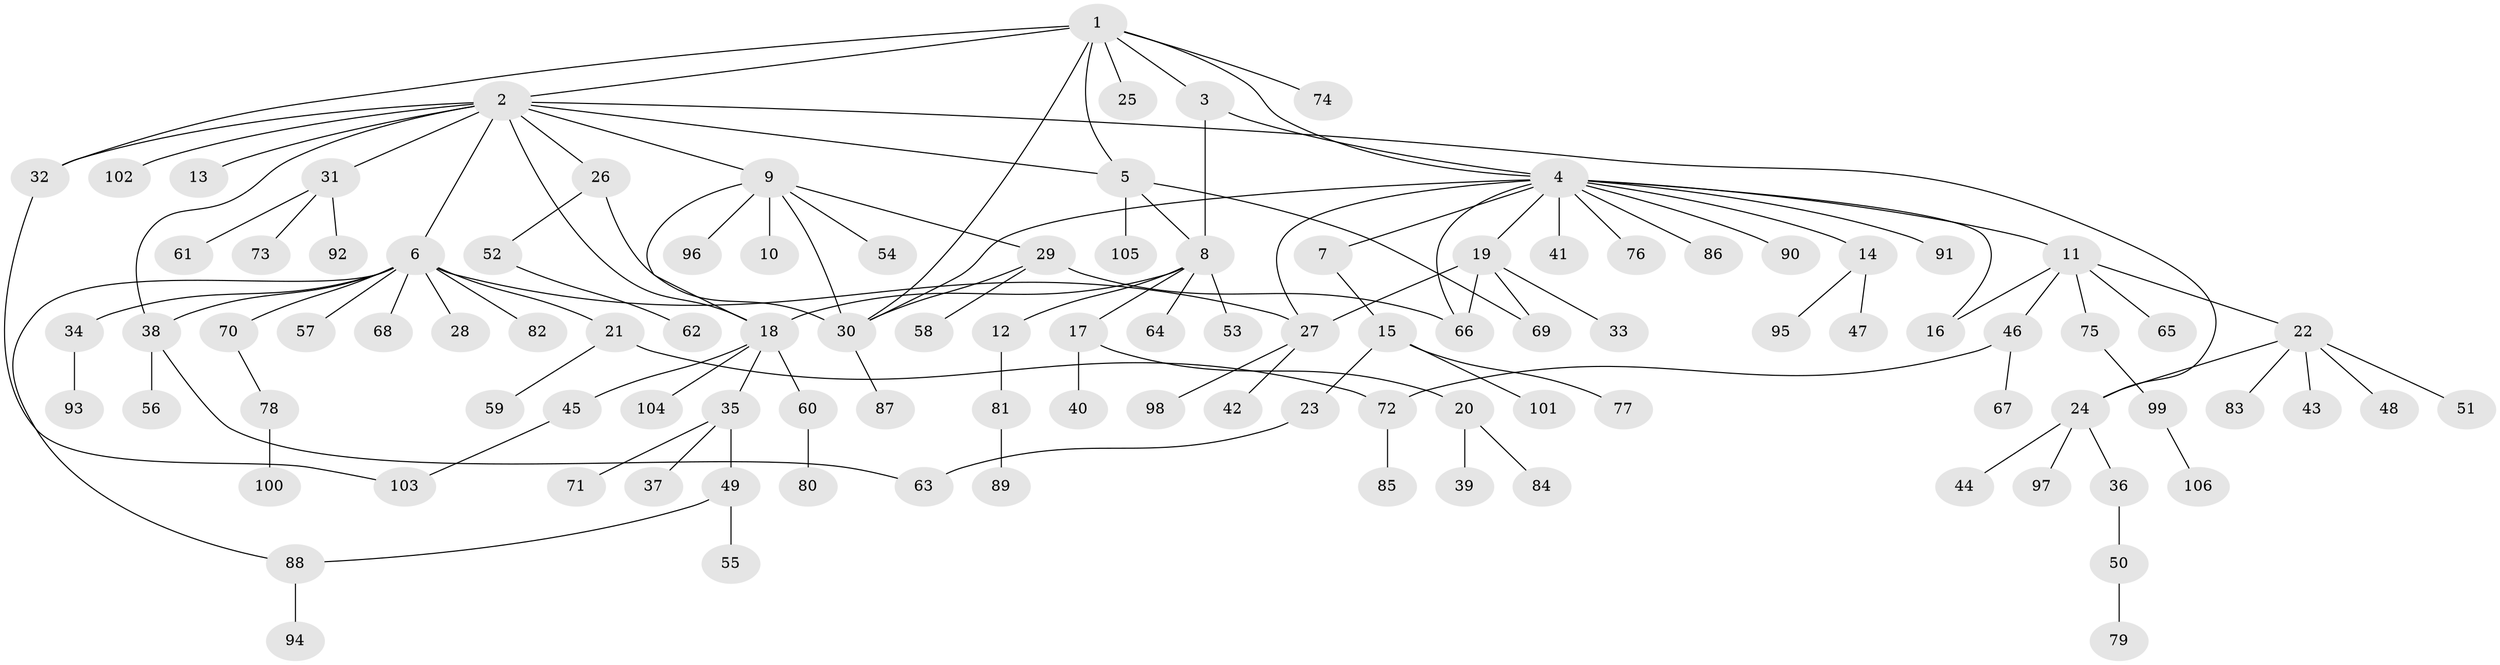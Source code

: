 // Generated by graph-tools (version 1.1) at 2025/25/03/09/25 03:25:55]
// undirected, 106 vertices, 127 edges
graph export_dot {
graph [start="1"]
  node [color=gray90,style=filled];
  1;
  2;
  3;
  4;
  5;
  6;
  7;
  8;
  9;
  10;
  11;
  12;
  13;
  14;
  15;
  16;
  17;
  18;
  19;
  20;
  21;
  22;
  23;
  24;
  25;
  26;
  27;
  28;
  29;
  30;
  31;
  32;
  33;
  34;
  35;
  36;
  37;
  38;
  39;
  40;
  41;
  42;
  43;
  44;
  45;
  46;
  47;
  48;
  49;
  50;
  51;
  52;
  53;
  54;
  55;
  56;
  57;
  58;
  59;
  60;
  61;
  62;
  63;
  64;
  65;
  66;
  67;
  68;
  69;
  70;
  71;
  72;
  73;
  74;
  75;
  76;
  77;
  78;
  79;
  80;
  81;
  82;
  83;
  84;
  85;
  86;
  87;
  88;
  89;
  90;
  91;
  92;
  93;
  94;
  95;
  96;
  97;
  98;
  99;
  100;
  101;
  102;
  103;
  104;
  105;
  106;
  1 -- 2;
  1 -- 3;
  1 -- 4;
  1 -- 5;
  1 -- 25;
  1 -- 30;
  1 -- 32;
  1 -- 74;
  2 -- 5;
  2 -- 6;
  2 -- 9;
  2 -- 13;
  2 -- 18;
  2 -- 24;
  2 -- 26;
  2 -- 31;
  2 -- 32;
  2 -- 38;
  2 -- 102;
  3 -- 4;
  3 -- 8;
  4 -- 7;
  4 -- 11;
  4 -- 14;
  4 -- 16;
  4 -- 19;
  4 -- 27;
  4 -- 30;
  4 -- 41;
  4 -- 66;
  4 -- 76;
  4 -- 86;
  4 -- 90;
  4 -- 91;
  5 -- 8;
  5 -- 69;
  5 -- 105;
  6 -- 21;
  6 -- 27;
  6 -- 28;
  6 -- 34;
  6 -- 38;
  6 -- 57;
  6 -- 68;
  6 -- 70;
  6 -- 82;
  6 -- 88;
  7 -- 15;
  8 -- 12;
  8 -- 17;
  8 -- 18;
  8 -- 53;
  8 -- 64;
  9 -- 10;
  9 -- 18;
  9 -- 29;
  9 -- 30;
  9 -- 54;
  9 -- 96;
  11 -- 16;
  11 -- 22;
  11 -- 46;
  11 -- 65;
  11 -- 75;
  12 -- 81;
  14 -- 47;
  14 -- 95;
  15 -- 23;
  15 -- 77;
  15 -- 101;
  17 -- 20;
  17 -- 40;
  18 -- 35;
  18 -- 45;
  18 -- 60;
  18 -- 104;
  19 -- 27;
  19 -- 33;
  19 -- 66;
  19 -- 69;
  20 -- 39;
  20 -- 84;
  21 -- 59;
  21 -- 72;
  22 -- 24;
  22 -- 43;
  22 -- 48;
  22 -- 51;
  22 -- 83;
  23 -- 63;
  24 -- 36;
  24 -- 44;
  24 -- 97;
  26 -- 30;
  26 -- 52;
  27 -- 42;
  27 -- 98;
  29 -- 30;
  29 -- 58;
  29 -- 66;
  30 -- 87;
  31 -- 61;
  31 -- 73;
  31 -- 92;
  32 -- 103;
  34 -- 93;
  35 -- 37;
  35 -- 49;
  35 -- 71;
  36 -- 50;
  38 -- 56;
  38 -- 63;
  45 -- 103;
  46 -- 67;
  46 -- 72;
  49 -- 55;
  49 -- 88;
  50 -- 79;
  52 -- 62;
  60 -- 80;
  70 -- 78;
  72 -- 85;
  75 -- 99;
  78 -- 100;
  81 -- 89;
  88 -- 94;
  99 -- 106;
}
